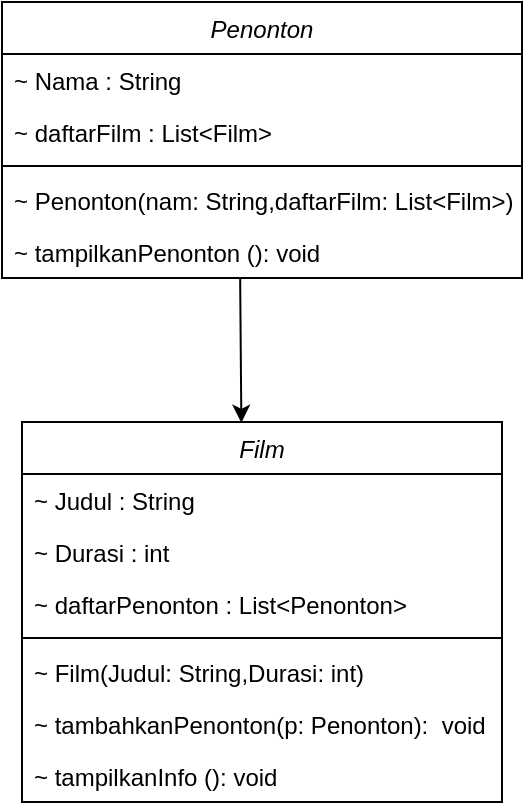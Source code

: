 <mxfile version="28.2.5">
  <diagram id="C5RBs43oDa-KdzZeNtuy" name="Page-1">
    <mxGraphModel dx="1011" dy="501" grid="0" gridSize="10" guides="1" tooltips="1" connect="1" arrows="1" fold="1" page="1" pageScale="1" pageWidth="827" pageHeight="1169" math="0" shadow="0">
      <root>
        <mxCell id="WIyWlLk6GJQsqaUBKTNV-0" />
        <mxCell id="WIyWlLk6GJQsqaUBKTNV-1" parent="WIyWlLk6GJQsqaUBKTNV-0" />
        <mxCell id="wBYZPzEQsY_0Xr4tVKQp-0" value="Penonton" style="swimlane;fontStyle=2;align=center;verticalAlign=top;childLayout=stackLayout;horizontal=1;startSize=26;horizontalStack=0;resizeParent=1;resizeLast=0;collapsible=1;marginBottom=0;rounded=0;shadow=0;strokeWidth=1;" vertex="1" parent="WIyWlLk6GJQsqaUBKTNV-1">
          <mxGeometry x="300" y="200" width="260" height="138" as="geometry">
            <mxRectangle x="230" y="140" width="160" height="26" as="alternateBounds" />
          </mxGeometry>
        </mxCell>
        <mxCell id="wBYZPzEQsY_0Xr4tVKQp-1" value="~ Nama : String" style="text;align=left;verticalAlign=top;spacingLeft=4;spacingRight=4;overflow=hidden;rotatable=0;points=[[0,0.5],[1,0.5]];portConstraint=eastwest;" vertex="1" parent="wBYZPzEQsY_0Xr4tVKQp-0">
          <mxGeometry y="26" width="260" height="26" as="geometry" />
        </mxCell>
        <mxCell id="wBYZPzEQsY_0Xr4tVKQp-2" value="~ daftarFilm : List&lt;Film&gt;" style="text;align=left;verticalAlign=top;spacingLeft=4;spacingRight=4;overflow=hidden;rotatable=0;points=[[0,0.5],[1,0.5]];portConstraint=eastwest;rounded=0;shadow=0;html=0;" vertex="1" parent="wBYZPzEQsY_0Xr4tVKQp-0">
          <mxGeometry y="52" width="260" height="26" as="geometry" />
        </mxCell>
        <mxCell id="wBYZPzEQsY_0Xr4tVKQp-3" value="" style="line;html=1;strokeWidth=1;align=left;verticalAlign=middle;spacingTop=-1;spacingLeft=3;spacingRight=3;rotatable=0;labelPosition=right;points=[];portConstraint=eastwest;" vertex="1" parent="wBYZPzEQsY_0Xr4tVKQp-0">
          <mxGeometry y="78" width="260" height="8" as="geometry" />
        </mxCell>
        <mxCell id="wBYZPzEQsY_0Xr4tVKQp-4" value="~ Penonton(nam: String,daftarFilm: List&lt;Film&gt;)&#xa;" style="text;align=left;verticalAlign=top;spacingLeft=4;spacingRight=4;overflow=hidden;rotatable=0;points=[[0,0.5],[1,0.5]];portConstraint=eastwest;" vertex="1" parent="wBYZPzEQsY_0Xr4tVKQp-0">
          <mxGeometry y="86" width="260" height="26" as="geometry" />
        </mxCell>
        <mxCell id="wBYZPzEQsY_0Xr4tVKQp-5" value="~ tampilkanPenonton (): void&#xa;" style="text;align=left;verticalAlign=top;spacingLeft=4;spacingRight=4;overflow=hidden;rotatable=0;points=[[0,0.5],[1,0.5]];portConstraint=eastwest;" vertex="1" parent="wBYZPzEQsY_0Xr4tVKQp-0">
          <mxGeometry y="112" width="260" height="26" as="geometry" />
        </mxCell>
        <mxCell id="wBYZPzEQsY_0Xr4tVKQp-6" value="Film" style="swimlane;fontStyle=2;align=center;verticalAlign=top;childLayout=stackLayout;horizontal=1;startSize=26;horizontalStack=0;resizeParent=1;resizeLast=0;collapsible=1;marginBottom=0;rounded=0;shadow=0;strokeWidth=1;" vertex="1" parent="WIyWlLk6GJQsqaUBKTNV-1">
          <mxGeometry x="310" y="410" width="240" height="190" as="geometry">
            <mxRectangle x="230" y="140" width="160" height="26" as="alternateBounds" />
          </mxGeometry>
        </mxCell>
        <mxCell id="wBYZPzEQsY_0Xr4tVKQp-7" value="~ Judul : String" style="text;align=left;verticalAlign=top;spacingLeft=4;spacingRight=4;overflow=hidden;rotatable=0;points=[[0,0.5],[1,0.5]];portConstraint=eastwest;" vertex="1" parent="wBYZPzEQsY_0Xr4tVKQp-6">
          <mxGeometry y="26" width="240" height="26" as="geometry" />
        </mxCell>
        <mxCell id="wBYZPzEQsY_0Xr4tVKQp-8" value="~ Durasi : int" style="text;align=left;verticalAlign=top;spacingLeft=4;spacingRight=4;overflow=hidden;rotatable=0;points=[[0,0.5],[1,0.5]];portConstraint=eastwest;rounded=0;shadow=0;html=0;" vertex="1" parent="wBYZPzEQsY_0Xr4tVKQp-6">
          <mxGeometry y="52" width="240" height="26" as="geometry" />
        </mxCell>
        <mxCell id="wBYZPzEQsY_0Xr4tVKQp-13" value="~ daftarPenonton : List&lt;Penonton&gt;" style="text;align=left;verticalAlign=top;spacingLeft=4;spacingRight=4;overflow=hidden;rotatable=0;points=[[0,0.5],[1,0.5]];portConstraint=eastwest;rounded=0;shadow=0;html=0;" vertex="1" parent="wBYZPzEQsY_0Xr4tVKQp-6">
          <mxGeometry y="78" width="240" height="26" as="geometry" />
        </mxCell>
        <mxCell id="wBYZPzEQsY_0Xr4tVKQp-9" value="" style="line;html=1;strokeWidth=1;align=left;verticalAlign=middle;spacingTop=-1;spacingLeft=3;spacingRight=3;rotatable=0;labelPosition=right;points=[];portConstraint=eastwest;" vertex="1" parent="wBYZPzEQsY_0Xr4tVKQp-6">
          <mxGeometry y="104" width="240" height="8" as="geometry" />
        </mxCell>
        <mxCell id="wBYZPzEQsY_0Xr4tVKQp-10" value="~ Film(Judul: String,Durasi: int)&#xa;" style="text;align=left;verticalAlign=top;spacingLeft=4;spacingRight=4;overflow=hidden;rotatable=0;points=[[0,0.5],[1,0.5]];portConstraint=eastwest;" vertex="1" parent="wBYZPzEQsY_0Xr4tVKQp-6">
          <mxGeometry y="112" width="240" height="26" as="geometry" />
        </mxCell>
        <mxCell id="wBYZPzEQsY_0Xr4tVKQp-14" value="~ tambahkanPenonton(p: Penonton):  void&#xa;" style="text;align=left;verticalAlign=top;spacingLeft=4;spacingRight=4;overflow=hidden;rotatable=0;points=[[0,0.5],[1,0.5]];portConstraint=eastwest;" vertex="1" parent="wBYZPzEQsY_0Xr4tVKQp-6">
          <mxGeometry y="138" width="240" height="26" as="geometry" />
        </mxCell>
        <mxCell id="wBYZPzEQsY_0Xr4tVKQp-11" value="~ tampilkanInfo (): void&#xa;" style="text;align=left;verticalAlign=top;spacingLeft=4;spacingRight=4;overflow=hidden;rotatable=0;points=[[0,0.5],[1,0.5]];portConstraint=eastwest;" vertex="1" parent="wBYZPzEQsY_0Xr4tVKQp-6">
          <mxGeometry y="164" width="240" height="26" as="geometry" />
        </mxCell>
        <mxCell id="wBYZPzEQsY_0Xr4tVKQp-12" value="" style="endArrow=classic;html=1;rounded=0;exitX=0.458;exitY=1.013;exitDx=0;exitDy=0;exitPerimeter=0;entryX=0.457;entryY=0.002;entryDx=0;entryDy=0;entryPerimeter=0;" edge="1" parent="WIyWlLk6GJQsqaUBKTNV-1" source="wBYZPzEQsY_0Xr4tVKQp-5" target="wBYZPzEQsY_0Xr4tVKQp-6">
          <mxGeometry width="50" height="50" relative="1" as="geometry">
            <mxPoint x="470" y="390" as="sourcePoint" />
            <mxPoint x="520" y="340" as="targetPoint" />
          </mxGeometry>
        </mxCell>
      </root>
    </mxGraphModel>
  </diagram>
</mxfile>
